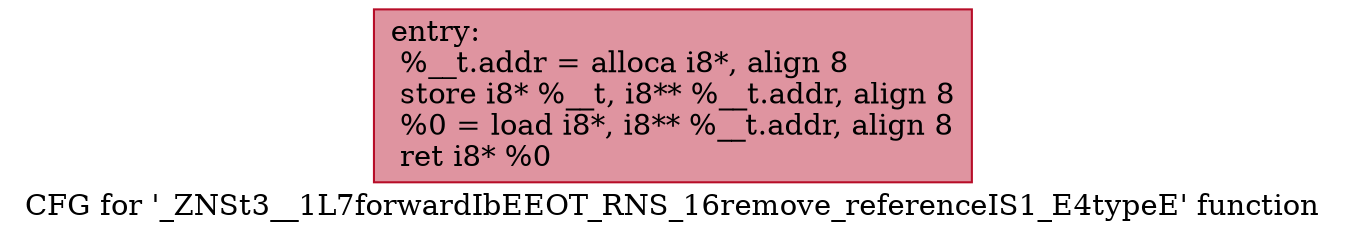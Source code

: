 digraph "CFG for '_ZNSt3__1L7forwardIbEEOT_RNS_16remove_referenceIS1_E4typeE' function" {
	label="CFG for '_ZNSt3__1L7forwardIbEEOT_RNS_16remove_referenceIS1_E4typeE' function";

	Node0x600002558940 [shape=record,color="#b70d28ff", style=filled, fillcolor="#b70d2870",label="{entry:\l  %__t.addr = alloca i8*, align 8\l  store i8* %__t, i8** %__t.addr, align 8\l  %0 = load i8*, i8** %__t.addr, align 8\l  ret i8* %0\l}"];
}

